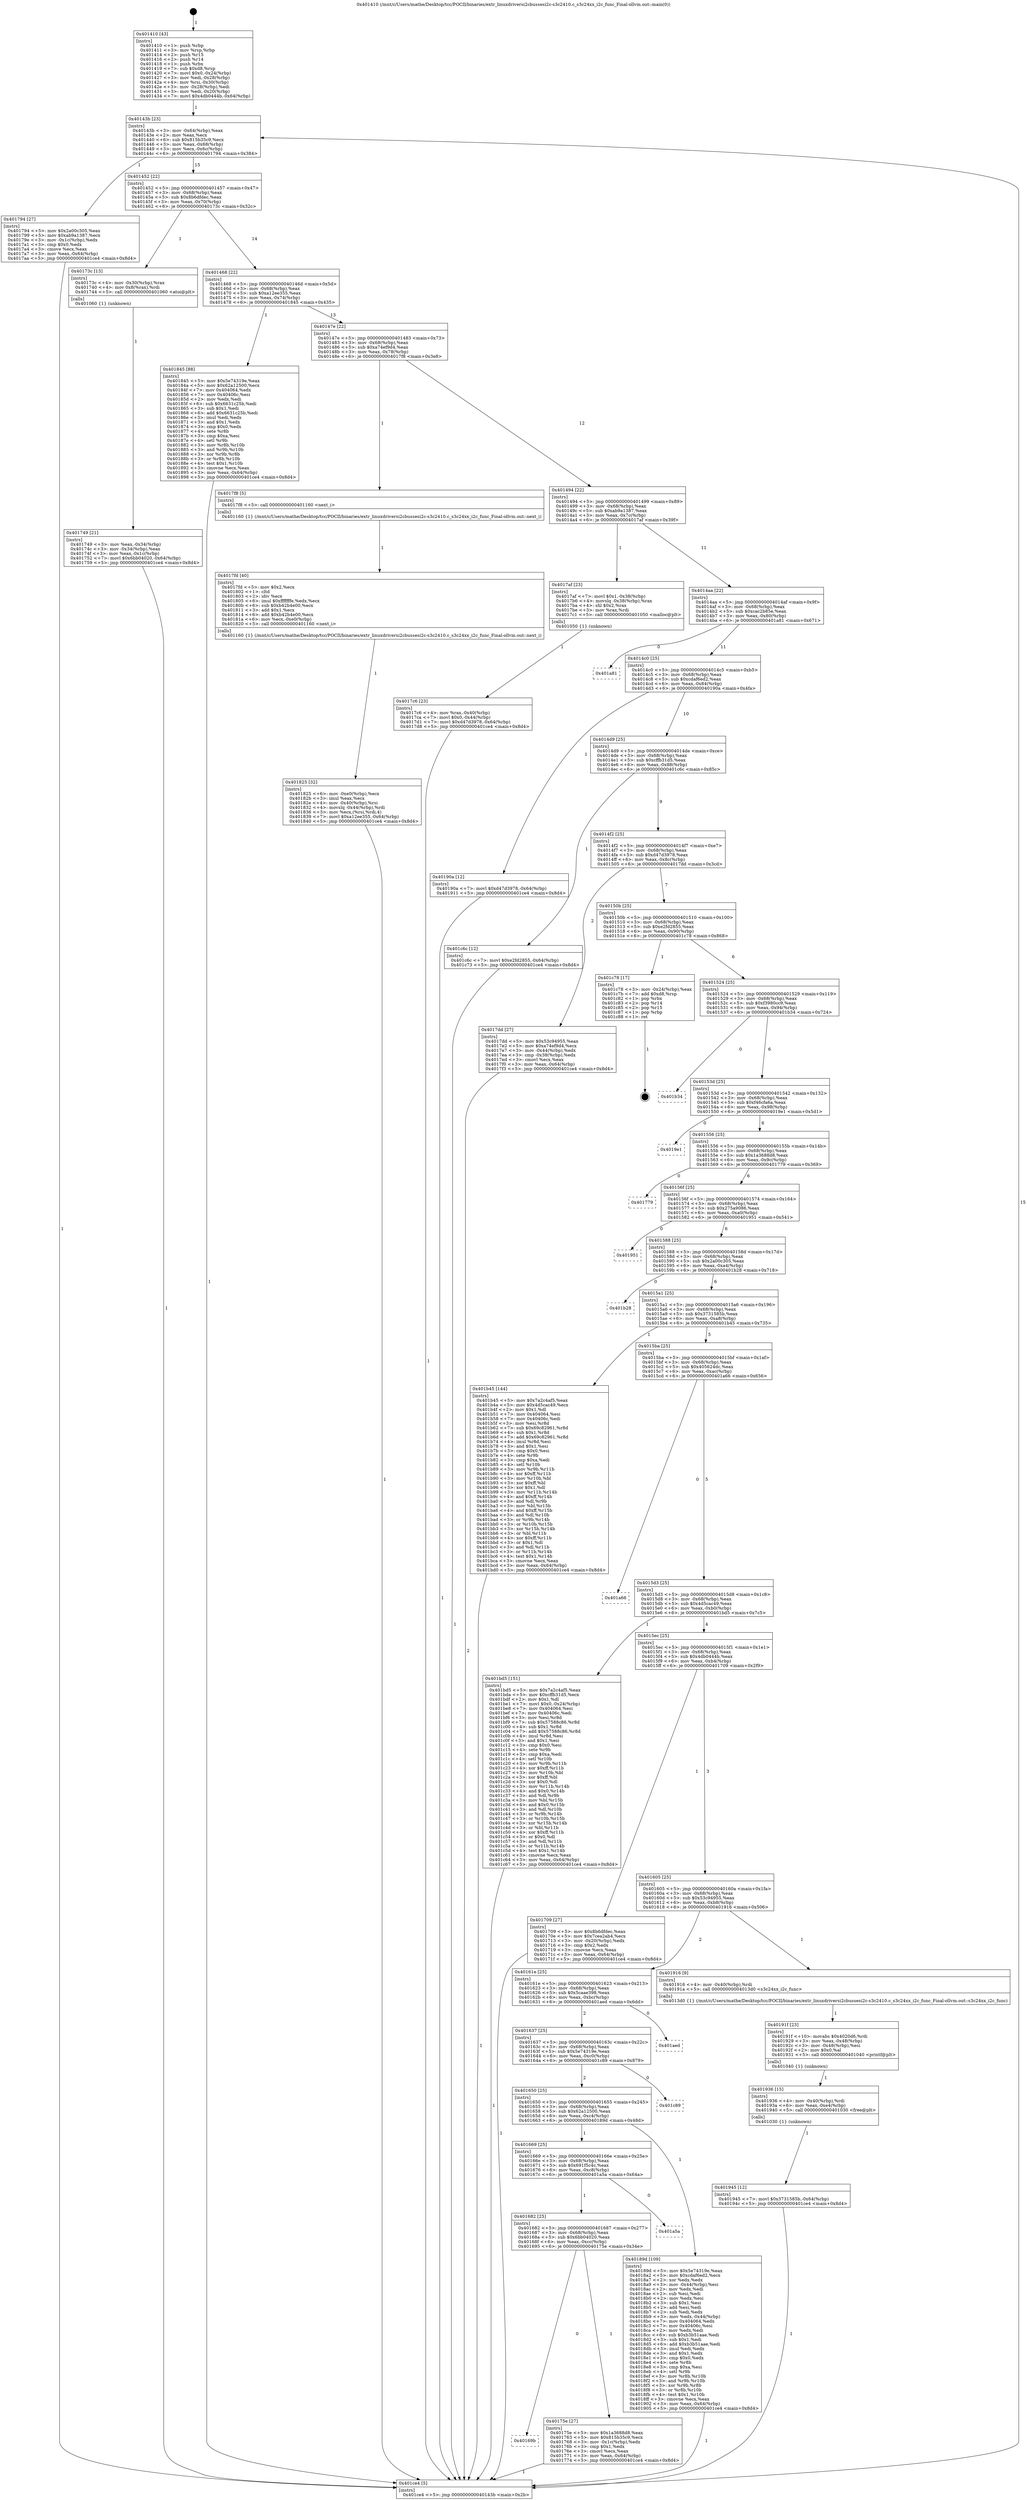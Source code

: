 digraph "0x401410" {
  label = "0x401410 (/mnt/c/Users/mathe/Desktop/tcc/POCII/binaries/extr_linuxdriversi2cbussesi2c-s3c2410.c_s3c24xx_i2c_func_Final-ollvm.out::main(0))"
  labelloc = "t"
  node[shape=record]

  Entry [label="",width=0.3,height=0.3,shape=circle,fillcolor=black,style=filled]
  "0x40143b" [label="{
     0x40143b [23]\l
     | [instrs]\l
     &nbsp;&nbsp;0x40143b \<+3\>: mov -0x64(%rbp),%eax\l
     &nbsp;&nbsp;0x40143e \<+2\>: mov %eax,%ecx\l
     &nbsp;&nbsp;0x401440 \<+6\>: sub $0x815b35c9,%ecx\l
     &nbsp;&nbsp;0x401446 \<+3\>: mov %eax,-0x68(%rbp)\l
     &nbsp;&nbsp;0x401449 \<+3\>: mov %ecx,-0x6c(%rbp)\l
     &nbsp;&nbsp;0x40144c \<+6\>: je 0000000000401794 \<main+0x384\>\l
  }"]
  "0x401794" [label="{
     0x401794 [27]\l
     | [instrs]\l
     &nbsp;&nbsp;0x401794 \<+5\>: mov $0x2a00c305,%eax\l
     &nbsp;&nbsp;0x401799 \<+5\>: mov $0xab9a1387,%ecx\l
     &nbsp;&nbsp;0x40179e \<+3\>: mov -0x1c(%rbp),%edx\l
     &nbsp;&nbsp;0x4017a1 \<+3\>: cmp $0x0,%edx\l
     &nbsp;&nbsp;0x4017a4 \<+3\>: cmove %ecx,%eax\l
     &nbsp;&nbsp;0x4017a7 \<+3\>: mov %eax,-0x64(%rbp)\l
     &nbsp;&nbsp;0x4017aa \<+5\>: jmp 0000000000401ce4 \<main+0x8d4\>\l
  }"]
  "0x401452" [label="{
     0x401452 [22]\l
     | [instrs]\l
     &nbsp;&nbsp;0x401452 \<+5\>: jmp 0000000000401457 \<main+0x47\>\l
     &nbsp;&nbsp;0x401457 \<+3\>: mov -0x68(%rbp),%eax\l
     &nbsp;&nbsp;0x40145a \<+5\>: sub $0x8b6dfdec,%eax\l
     &nbsp;&nbsp;0x40145f \<+3\>: mov %eax,-0x70(%rbp)\l
     &nbsp;&nbsp;0x401462 \<+6\>: je 000000000040173c \<main+0x32c\>\l
  }"]
  Exit [label="",width=0.3,height=0.3,shape=circle,fillcolor=black,style=filled,peripheries=2]
  "0x40173c" [label="{
     0x40173c [13]\l
     | [instrs]\l
     &nbsp;&nbsp;0x40173c \<+4\>: mov -0x30(%rbp),%rax\l
     &nbsp;&nbsp;0x401740 \<+4\>: mov 0x8(%rax),%rdi\l
     &nbsp;&nbsp;0x401744 \<+5\>: call 0000000000401060 \<atoi@plt\>\l
     | [calls]\l
     &nbsp;&nbsp;0x401060 \{1\} (unknown)\l
  }"]
  "0x401468" [label="{
     0x401468 [22]\l
     | [instrs]\l
     &nbsp;&nbsp;0x401468 \<+5\>: jmp 000000000040146d \<main+0x5d\>\l
     &nbsp;&nbsp;0x40146d \<+3\>: mov -0x68(%rbp),%eax\l
     &nbsp;&nbsp;0x401470 \<+5\>: sub $0xa12ee355,%eax\l
     &nbsp;&nbsp;0x401475 \<+3\>: mov %eax,-0x74(%rbp)\l
     &nbsp;&nbsp;0x401478 \<+6\>: je 0000000000401845 \<main+0x435\>\l
  }"]
  "0x401945" [label="{
     0x401945 [12]\l
     | [instrs]\l
     &nbsp;&nbsp;0x401945 \<+7\>: movl $0x3731585b,-0x64(%rbp)\l
     &nbsp;&nbsp;0x40194c \<+5\>: jmp 0000000000401ce4 \<main+0x8d4\>\l
  }"]
  "0x401845" [label="{
     0x401845 [88]\l
     | [instrs]\l
     &nbsp;&nbsp;0x401845 \<+5\>: mov $0x5e74319e,%eax\l
     &nbsp;&nbsp;0x40184a \<+5\>: mov $0x62a12500,%ecx\l
     &nbsp;&nbsp;0x40184f \<+7\>: mov 0x404064,%edx\l
     &nbsp;&nbsp;0x401856 \<+7\>: mov 0x40406c,%esi\l
     &nbsp;&nbsp;0x40185d \<+2\>: mov %edx,%edi\l
     &nbsp;&nbsp;0x40185f \<+6\>: sub $0x6631c25b,%edi\l
     &nbsp;&nbsp;0x401865 \<+3\>: sub $0x1,%edi\l
     &nbsp;&nbsp;0x401868 \<+6\>: add $0x6631c25b,%edi\l
     &nbsp;&nbsp;0x40186e \<+3\>: imul %edi,%edx\l
     &nbsp;&nbsp;0x401871 \<+3\>: and $0x1,%edx\l
     &nbsp;&nbsp;0x401874 \<+3\>: cmp $0x0,%edx\l
     &nbsp;&nbsp;0x401877 \<+4\>: sete %r8b\l
     &nbsp;&nbsp;0x40187b \<+3\>: cmp $0xa,%esi\l
     &nbsp;&nbsp;0x40187e \<+4\>: setl %r9b\l
     &nbsp;&nbsp;0x401882 \<+3\>: mov %r8b,%r10b\l
     &nbsp;&nbsp;0x401885 \<+3\>: and %r9b,%r10b\l
     &nbsp;&nbsp;0x401888 \<+3\>: xor %r9b,%r8b\l
     &nbsp;&nbsp;0x40188b \<+3\>: or %r8b,%r10b\l
     &nbsp;&nbsp;0x40188e \<+4\>: test $0x1,%r10b\l
     &nbsp;&nbsp;0x401892 \<+3\>: cmovne %ecx,%eax\l
     &nbsp;&nbsp;0x401895 \<+3\>: mov %eax,-0x64(%rbp)\l
     &nbsp;&nbsp;0x401898 \<+5\>: jmp 0000000000401ce4 \<main+0x8d4\>\l
  }"]
  "0x40147e" [label="{
     0x40147e [22]\l
     | [instrs]\l
     &nbsp;&nbsp;0x40147e \<+5\>: jmp 0000000000401483 \<main+0x73\>\l
     &nbsp;&nbsp;0x401483 \<+3\>: mov -0x68(%rbp),%eax\l
     &nbsp;&nbsp;0x401486 \<+5\>: sub $0xa74ef9d4,%eax\l
     &nbsp;&nbsp;0x40148b \<+3\>: mov %eax,-0x78(%rbp)\l
     &nbsp;&nbsp;0x40148e \<+6\>: je 00000000004017f8 \<main+0x3e8\>\l
  }"]
  "0x401936" [label="{
     0x401936 [15]\l
     | [instrs]\l
     &nbsp;&nbsp;0x401936 \<+4\>: mov -0x40(%rbp),%rdi\l
     &nbsp;&nbsp;0x40193a \<+6\>: mov %eax,-0xe4(%rbp)\l
     &nbsp;&nbsp;0x401940 \<+5\>: call 0000000000401030 \<free@plt\>\l
     | [calls]\l
     &nbsp;&nbsp;0x401030 \{1\} (unknown)\l
  }"]
  "0x4017f8" [label="{
     0x4017f8 [5]\l
     | [instrs]\l
     &nbsp;&nbsp;0x4017f8 \<+5\>: call 0000000000401160 \<next_i\>\l
     | [calls]\l
     &nbsp;&nbsp;0x401160 \{1\} (/mnt/c/Users/mathe/Desktop/tcc/POCII/binaries/extr_linuxdriversi2cbussesi2c-s3c2410.c_s3c24xx_i2c_func_Final-ollvm.out::next_i)\l
  }"]
  "0x401494" [label="{
     0x401494 [22]\l
     | [instrs]\l
     &nbsp;&nbsp;0x401494 \<+5\>: jmp 0000000000401499 \<main+0x89\>\l
     &nbsp;&nbsp;0x401499 \<+3\>: mov -0x68(%rbp),%eax\l
     &nbsp;&nbsp;0x40149c \<+5\>: sub $0xab9a1387,%eax\l
     &nbsp;&nbsp;0x4014a1 \<+3\>: mov %eax,-0x7c(%rbp)\l
     &nbsp;&nbsp;0x4014a4 \<+6\>: je 00000000004017af \<main+0x39f\>\l
  }"]
  "0x40191f" [label="{
     0x40191f [23]\l
     | [instrs]\l
     &nbsp;&nbsp;0x40191f \<+10\>: movabs $0x4020d6,%rdi\l
     &nbsp;&nbsp;0x401929 \<+3\>: mov %eax,-0x48(%rbp)\l
     &nbsp;&nbsp;0x40192c \<+3\>: mov -0x48(%rbp),%esi\l
     &nbsp;&nbsp;0x40192f \<+2\>: mov $0x0,%al\l
     &nbsp;&nbsp;0x401931 \<+5\>: call 0000000000401040 \<printf@plt\>\l
     | [calls]\l
     &nbsp;&nbsp;0x401040 \{1\} (unknown)\l
  }"]
  "0x4017af" [label="{
     0x4017af [23]\l
     | [instrs]\l
     &nbsp;&nbsp;0x4017af \<+7\>: movl $0x1,-0x38(%rbp)\l
     &nbsp;&nbsp;0x4017b6 \<+4\>: movslq -0x38(%rbp),%rax\l
     &nbsp;&nbsp;0x4017ba \<+4\>: shl $0x2,%rax\l
     &nbsp;&nbsp;0x4017be \<+3\>: mov %rax,%rdi\l
     &nbsp;&nbsp;0x4017c1 \<+5\>: call 0000000000401050 \<malloc@plt\>\l
     | [calls]\l
     &nbsp;&nbsp;0x401050 \{1\} (unknown)\l
  }"]
  "0x4014aa" [label="{
     0x4014aa [22]\l
     | [instrs]\l
     &nbsp;&nbsp;0x4014aa \<+5\>: jmp 00000000004014af \<main+0x9f\>\l
     &nbsp;&nbsp;0x4014af \<+3\>: mov -0x68(%rbp),%eax\l
     &nbsp;&nbsp;0x4014b2 \<+5\>: sub $0xcac2b85e,%eax\l
     &nbsp;&nbsp;0x4014b7 \<+3\>: mov %eax,-0x80(%rbp)\l
     &nbsp;&nbsp;0x4014ba \<+6\>: je 0000000000401a81 \<main+0x671\>\l
  }"]
  "0x401825" [label="{
     0x401825 [32]\l
     | [instrs]\l
     &nbsp;&nbsp;0x401825 \<+6\>: mov -0xe0(%rbp),%ecx\l
     &nbsp;&nbsp;0x40182b \<+3\>: imul %eax,%ecx\l
     &nbsp;&nbsp;0x40182e \<+4\>: mov -0x40(%rbp),%rsi\l
     &nbsp;&nbsp;0x401832 \<+4\>: movslq -0x44(%rbp),%rdi\l
     &nbsp;&nbsp;0x401836 \<+3\>: mov %ecx,(%rsi,%rdi,4)\l
     &nbsp;&nbsp;0x401839 \<+7\>: movl $0xa12ee355,-0x64(%rbp)\l
     &nbsp;&nbsp;0x401840 \<+5\>: jmp 0000000000401ce4 \<main+0x8d4\>\l
  }"]
  "0x401a81" [label="{
     0x401a81\l
  }", style=dashed]
  "0x4014c0" [label="{
     0x4014c0 [25]\l
     | [instrs]\l
     &nbsp;&nbsp;0x4014c0 \<+5\>: jmp 00000000004014c5 \<main+0xb5\>\l
     &nbsp;&nbsp;0x4014c5 \<+3\>: mov -0x68(%rbp),%eax\l
     &nbsp;&nbsp;0x4014c8 \<+5\>: sub $0xcdaf6ed2,%eax\l
     &nbsp;&nbsp;0x4014cd \<+6\>: mov %eax,-0x84(%rbp)\l
     &nbsp;&nbsp;0x4014d3 \<+6\>: je 000000000040190a \<main+0x4fa\>\l
  }"]
  "0x4017fd" [label="{
     0x4017fd [40]\l
     | [instrs]\l
     &nbsp;&nbsp;0x4017fd \<+5\>: mov $0x2,%ecx\l
     &nbsp;&nbsp;0x401802 \<+1\>: cltd\l
     &nbsp;&nbsp;0x401803 \<+2\>: idiv %ecx\l
     &nbsp;&nbsp;0x401805 \<+6\>: imul $0xfffffffe,%edx,%ecx\l
     &nbsp;&nbsp;0x40180b \<+6\>: sub $0xb42b4e00,%ecx\l
     &nbsp;&nbsp;0x401811 \<+3\>: add $0x1,%ecx\l
     &nbsp;&nbsp;0x401814 \<+6\>: add $0xb42b4e00,%ecx\l
     &nbsp;&nbsp;0x40181a \<+6\>: mov %ecx,-0xe0(%rbp)\l
     &nbsp;&nbsp;0x401820 \<+5\>: call 0000000000401160 \<next_i\>\l
     | [calls]\l
     &nbsp;&nbsp;0x401160 \{1\} (/mnt/c/Users/mathe/Desktop/tcc/POCII/binaries/extr_linuxdriversi2cbussesi2c-s3c2410.c_s3c24xx_i2c_func_Final-ollvm.out::next_i)\l
  }"]
  "0x40190a" [label="{
     0x40190a [12]\l
     | [instrs]\l
     &nbsp;&nbsp;0x40190a \<+7\>: movl $0xd47d3978,-0x64(%rbp)\l
     &nbsp;&nbsp;0x401911 \<+5\>: jmp 0000000000401ce4 \<main+0x8d4\>\l
  }"]
  "0x4014d9" [label="{
     0x4014d9 [25]\l
     | [instrs]\l
     &nbsp;&nbsp;0x4014d9 \<+5\>: jmp 00000000004014de \<main+0xce\>\l
     &nbsp;&nbsp;0x4014de \<+3\>: mov -0x68(%rbp),%eax\l
     &nbsp;&nbsp;0x4014e1 \<+5\>: sub $0xcffb31d5,%eax\l
     &nbsp;&nbsp;0x4014e6 \<+6\>: mov %eax,-0x88(%rbp)\l
     &nbsp;&nbsp;0x4014ec \<+6\>: je 0000000000401c6c \<main+0x85c\>\l
  }"]
  "0x4017c6" [label="{
     0x4017c6 [23]\l
     | [instrs]\l
     &nbsp;&nbsp;0x4017c6 \<+4\>: mov %rax,-0x40(%rbp)\l
     &nbsp;&nbsp;0x4017ca \<+7\>: movl $0x0,-0x44(%rbp)\l
     &nbsp;&nbsp;0x4017d1 \<+7\>: movl $0xd47d3978,-0x64(%rbp)\l
     &nbsp;&nbsp;0x4017d8 \<+5\>: jmp 0000000000401ce4 \<main+0x8d4\>\l
  }"]
  "0x401c6c" [label="{
     0x401c6c [12]\l
     | [instrs]\l
     &nbsp;&nbsp;0x401c6c \<+7\>: movl $0xe2fd2855,-0x64(%rbp)\l
     &nbsp;&nbsp;0x401c73 \<+5\>: jmp 0000000000401ce4 \<main+0x8d4\>\l
  }"]
  "0x4014f2" [label="{
     0x4014f2 [25]\l
     | [instrs]\l
     &nbsp;&nbsp;0x4014f2 \<+5\>: jmp 00000000004014f7 \<main+0xe7\>\l
     &nbsp;&nbsp;0x4014f7 \<+3\>: mov -0x68(%rbp),%eax\l
     &nbsp;&nbsp;0x4014fa \<+5\>: sub $0xd47d3978,%eax\l
     &nbsp;&nbsp;0x4014ff \<+6\>: mov %eax,-0x8c(%rbp)\l
     &nbsp;&nbsp;0x401505 \<+6\>: je 00000000004017dd \<main+0x3cd\>\l
  }"]
  "0x40169b" [label="{
     0x40169b\l
  }", style=dashed]
  "0x4017dd" [label="{
     0x4017dd [27]\l
     | [instrs]\l
     &nbsp;&nbsp;0x4017dd \<+5\>: mov $0x53c94955,%eax\l
     &nbsp;&nbsp;0x4017e2 \<+5\>: mov $0xa74ef9d4,%ecx\l
     &nbsp;&nbsp;0x4017e7 \<+3\>: mov -0x44(%rbp),%edx\l
     &nbsp;&nbsp;0x4017ea \<+3\>: cmp -0x38(%rbp),%edx\l
     &nbsp;&nbsp;0x4017ed \<+3\>: cmovl %ecx,%eax\l
     &nbsp;&nbsp;0x4017f0 \<+3\>: mov %eax,-0x64(%rbp)\l
     &nbsp;&nbsp;0x4017f3 \<+5\>: jmp 0000000000401ce4 \<main+0x8d4\>\l
  }"]
  "0x40150b" [label="{
     0x40150b [25]\l
     | [instrs]\l
     &nbsp;&nbsp;0x40150b \<+5\>: jmp 0000000000401510 \<main+0x100\>\l
     &nbsp;&nbsp;0x401510 \<+3\>: mov -0x68(%rbp),%eax\l
     &nbsp;&nbsp;0x401513 \<+5\>: sub $0xe2fd2855,%eax\l
     &nbsp;&nbsp;0x401518 \<+6\>: mov %eax,-0x90(%rbp)\l
     &nbsp;&nbsp;0x40151e \<+6\>: je 0000000000401c78 \<main+0x868\>\l
  }"]
  "0x40175e" [label="{
     0x40175e [27]\l
     | [instrs]\l
     &nbsp;&nbsp;0x40175e \<+5\>: mov $0x1a3688d8,%eax\l
     &nbsp;&nbsp;0x401763 \<+5\>: mov $0x815b35c9,%ecx\l
     &nbsp;&nbsp;0x401768 \<+3\>: mov -0x1c(%rbp),%edx\l
     &nbsp;&nbsp;0x40176b \<+3\>: cmp $0x1,%edx\l
     &nbsp;&nbsp;0x40176e \<+3\>: cmovl %ecx,%eax\l
     &nbsp;&nbsp;0x401771 \<+3\>: mov %eax,-0x64(%rbp)\l
     &nbsp;&nbsp;0x401774 \<+5\>: jmp 0000000000401ce4 \<main+0x8d4\>\l
  }"]
  "0x401c78" [label="{
     0x401c78 [17]\l
     | [instrs]\l
     &nbsp;&nbsp;0x401c78 \<+3\>: mov -0x24(%rbp),%eax\l
     &nbsp;&nbsp;0x401c7b \<+7\>: add $0xd8,%rsp\l
     &nbsp;&nbsp;0x401c82 \<+1\>: pop %rbx\l
     &nbsp;&nbsp;0x401c83 \<+2\>: pop %r14\l
     &nbsp;&nbsp;0x401c85 \<+2\>: pop %r15\l
     &nbsp;&nbsp;0x401c87 \<+1\>: pop %rbp\l
     &nbsp;&nbsp;0x401c88 \<+1\>: ret\l
  }"]
  "0x401524" [label="{
     0x401524 [25]\l
     | [instrs]\l
     &nbsp;&nbsp;0x401524 \<+5\>: jmp 0000000000401529 \<main+0x119\>\l
     &nbsp;&nbsp;0x401529 \<+3\>: mov -0x68(%rbp),%eax\l
     &nbsp;&nbsp;0x40152c \<+5\>: sub $0xf3980cc9,%eax\l
     &nbsp;&nbsp;0x401531 \<+6\>: mov %eax,-0x94(%rbp)\l
     &nbsp;&nbsp;0x401537 \<+6\>: je 0000000000401b34 \<main+0x724\>\l
  }"]
  "0x401682" [label="{
     0x401682 [25]\l
     | [instrs]\l
     &nbsp;&nbsp;0x401682 \<+5\>: jmp 0000000000401687 \<main+0x277\>\l
     &nbsp;&nbsp;0x401687 \<+3\>: mov -0x68(%rbp),%eax\l
     &nbsp;&nbsp;0x40168a \<+5\>: sub $0x6bb04020,%eax\l
     &nbsp;&nbsp;0x40168f \<+6\>: mov %eax,-0xcc(%rbp)\l
     &nbsp;&nbsp;0x401695 \<+6\>: je 000000000040175e \<main+0x34e\>\l
  }"]
  "0x401b34" [label="{
     0x401b34\l
  }", style=dashed]
  "0x40153d" [label="{
     0x40153d [25]\l
     | [instrs]\l
     &nbsp;&nbsp;0x40153d \<+5\>: jmp 0000000000401542 \<main+0x132\>\l
     &nbsp;&nbsp;0x401542 \<+3\>: mov -0x68(%rbp),%eax\l
     &nbsp;&nbsp;0x401545 \<+5\>: sub $0xf46cfa6a,%eax\l
     &nbsp;&nbsp;0x40154a \<+6\>: mov %eax,-0x98(%rbp)\l
     &nbsp;&nbsp;0x401550 \<+6\>: je 00000000004019e1 \<main+0x5d1\>\l
  }"]
  "0x401a5a" [label="{
     0x401a5a\l
  }", style=dashed]
  "0x4019e1" [label="{
     0x4019e1\l
  }", style=dashed]
  "0x401556" [label="{
     0x401556 [25]\l
     | [instrs]\l
     &nbsp;&nbsp;0x401556 \<+5\>: jmp 000000000040155b \<main+0x14b\>\l
     &nbsp;&nbsp;0x40155b \<+3\>: mov -0x68(%rbp),%eax\l
     &nbsp;&nbsp;0x40155e \<+5\>: sub $0x1a3688d8,%eax\l
     &nbsp;&nbsp;0x401563 \<+6\>: mov %eax,-0x9c(%rbp)\l
     &nbsp;&nbsp;0x401569 \<+6\>: je 0000000000401779 \<main+0x369\>\l
  }"]
  "0x401669" [label="{
     0x401669 [25]\l
     | [instrs]\l
     &nbsp;&nbsp;0x401669 \<+5\>: jmp 000000000040166e \<main+0x25e\>\l
     &nbsp;&nbsp;0x40166e \<+3\>: mov -0x68(%rbp),%eax\l
     &nbsp;&nbsp;0x401671 \<+5\>: sub $0x691f5c4c,%eax\l
     &nbsp;&nbsp;0x401676 \<+6\>: mov %eax,-0xc8(%rbp)\l
     &nbsp;&nbsp;0x40167c \<+6\>: je 0000000000401a5a \<main+0x64a\>\l
  }"]
  "0x401779" [label="{
     0x401779\l
  }", style=dashed]
  "0x40156f" [label="{
     0x40156f [25]\l
     | [instrs]\l
     &nbsp;&nbsp;0x40156f \<+5\>: jmp 0000000000401574 \<main+0x164\>\l
     &nbsp;&nbsp;0x401574 \<+3\>: mov -0x68(%rbp),%eax\l
     &nbsp;&nbsp;0x401577 \<+5\>: sub $0x275a9086,%eax\l
     &nbsp;&nbsp;0x40157c \<+6\>: mov %eax,-0xa0(%rbp)\l
     &nbsp;&nbsp;0x401582 \<+6\>: je 0000000000401951 \<main+0x541\>\l
  }"]
  "0x40189d" [label="{
     0x40189d [109]\l
     | [instrs]\l
     &nbsp;&nbsp;0x40189d \<+5\>: mov $0x5e74319e,%eax\l
     &nbsp;&nbsp;0x4018a2 \<+5\>: mov $0xcdaf6ed2,%ecx\l
     &nbsp;&nbsp;0x4018a7 \<+2\>: xor %edx,%edx\l
     &nbsp;&nbsp;0x4018a9 \<+3\>: mov -0x44(%rbp),%esi\l
     &nbsp;&nbsp;0x4018ac \<+2\>: mov %edx,%edi\l
     &nbsp;&nbsp;0x4018ae \<+2\>: sub %esi,%edi\l
     &nbsp;&nbsp;0x4018b0 \<+2\>: mov %edx,%esi\l
     &nbsp;&nbsp;0x4018b2 \<+3\>: sub $0x1,%esi\l
     &nbsp;&nbsp;0x4018b5 \<+2\>: add %esi,%edi\l
     &nbsp;&nbsp;0x4018b7 \<+2\>: sub %edi,%edx\l
     &nbsp;&nbsp;0x4018b9 \<+3\>: mov %edx,-0x44(%rbp)\l
     &nbsp;&nbsp;0x4018bc \<+7\>: mov 0x404064,%edx\l
     &nbsp;&nbsp;0x4018c3 \<+7\>: mov 0x40406c,%esi\l
     &nbsp;&nbsp;0x4018ca \<+2\>: mov %edx,%edi\l
     &nbsp;&nbsp;0x4018cc \<+6\>: sub $0xb3b51aae,%edi\l
     &nbsp;&nbsp;0x4018d2 \<+3\>: sub $0x1,%edi\l
     &nbsp;&nbsp;0x4018d5 \<+6\>: add $0xb3b51aae,%edi\l
     &nbsp;&nbsp;0x4018db \<+3\>: imul %edi,%edx\l
     &nbsp;&nbsp;0x4018de \<+3\>: and $0x1,%edx\l
     &nbsp;&nbsp;0x4018e1 \<+3\>: cmp $0x0,%edx\l
     &nbsp;&nbsp;0x4018e4 \<+4\>: sete %r8b\l
     &nbsp;&nbsp;0x4018e8 \<+3\>: cmp $0xa,%esi\l
     &nbsp;&nbsp;0x4018eb \<+4\>: setl %r9b\l
     &nbsp;&nbsp;0x4018ef \<+3\>: mov %r8b,%r10b\l
     &nbsp;&nbsp;0x4018f2 \<+3\>: and %r9b,%r10b\l
     &nbsp;&nbsp;0x4018f5 \<+3\>: xor %r9b,%r8b\l
     &nbsp;&nbsp;0x4018f8 \<+3\>: or %r8b,%r10b\l
     &nbsp;&nbsp;0x4018fb \<+4\>: test $0x1,%r10b\l
     &nbsp;&nbsp;0x4018ff \<+3\>: cmovne %ecx,%eax\l
     &nbsp;&nbsp;0x401902 \<+3\>: mov %eax,-0x64(%rbp)\l
     &nbsp;&nbsp;0x401905 \<+5\>: jmp 0000000000401ce4 \<main+0x8d4\>\l
  }"]
  "0x401951" [label="{
     0x401951\l
  }", style=dashed]
  "0x401588" [label="{
     0x401588 [25]\l
     | [instrs]\l
     &nbsp;&nbsp;0x401588 \<+5\>: jmp 000000000040158d \<main+0x17d\>\l
     &nbsp;&nbsp;0x40158d \<+3\>: mov -0x68(%rbp),%eax\l
     &nbsp;&nbsp;0x401590 \<+5\>: sub $0x2a00c305,%eax\l
     &nbsp;&nbsp;0x401595 \<+6\>: mov %eax,-0xa4(%rbp)\l
     &nbsp;&nbsp;0x40159b \<+6\>: je 0000000000401b28 \<main+0x718\>\l
  }"]
  "0x401650" [label="{
     0x401650 [25]\l
     | [instrs]\l
     &nbsp;&nbsp;0x401650 \<+5\>: jmp 0000000000401655 \<main+0x245\>\l
     &nbsp;&nbsp;0x401655 \<+3\>: mov -0x68(%rbp),%eax\l
     &nbsp;&nbsp;0x401658 \<+5\>: sub $0x62a12500,%eax\l
     &nbsp;&nbsp;0x40165d \<+6\>: mov %eax,-0xc4(%rbp)\l
     &nbsp;&nbsp;0x401663 \<+6\>: je 000000000040189d \<main+0x48d\>\l
  }"]
  "0x401b28" [label="{
     0x401b28\l
  }", style=dashed]
  "0x4015a1" [label="{
     0x4015a1 [25]\l
     | [instrs]\l
     &nbsp;&nbsp;0x4015a1 \<+5\>: jmp 00000000004015a6 \<main+0x196\>\l
     &nbsp;&nbsp;0x4015a6 \<+3\>: mov -0x68(%rbp),%eax\l
     &nbsp;&nbsp;0x4015a9 \<+5\>: sub $0x3731585b,%eax\l
     &nbsp;&nbsp;0x4015ae \<+6\>: mov %eax,-0xa8(%rbp)\l
     &nbsp;&nbsp;0x4015b4 \<+6\>: je 0000000000401b45 \<main+0x735\>\l
  }"]
  "0x401c89" [label="{
     0x401c89\l
  }", style=dashed]
  "0x401b45" [label="{
     0x401b45 [144]\l
     | [instrs]\l
     &nbsp;&nbsp;0x401b45 \<+5\>: mov $0x7a2c4af5,%eax\l
     &nbsp;&nbsp;0x401b4a \<+5\>: mov $0x4d5cac49,%ecx\l
     &nbsp;&nbsp;0x401b4f \<+2\>: mov $0x1,%dl\l
     &nbsp;&nbsp;0x401b51 \<+7\>: mov 0x404064,%esi\l
     &nbsp;&nbsp;0x401b58 \<+7\>: mov 0x40406c,%edi\l
     &nbsp;&nbsp;0x401b5f \<+3\>: mov %esi,%r8d\l
     &nbsp;&nbsp;0x401b62 \<+7\>: sub $0x69c82961,%r8d\l
     &nbsp;&nbsp;0x401b69 \<+4\>: sub $0x1,%r8d\l
     &nbsp;&nbsp;0x401b6d \<+7\>: add $0x69c82961,%r8d\l
     &nbsp;&nbsp;0x401b74 \<+4\>: imul %r8d,%esi\l
     &nbsp;&nbsp;0x401b78 \<+3\>: and $0x1,%esi\l
     &nbsp;&nbsp;0x401b7b \<+3\>: cmp $0x0,%esi\l
     &nbsp;&nbsp;0x401b7e \<+4\>: sete %r9b\l
     &nbsp;&nbsp;0x401b82 \<+3\>: cmp $0xa,%edi\l
     &nbsp;&nbsp;0x401b85 \<+4\>: setl %r10b\l
     &nbsp;&nbsp;0x401b89 \<+3\>: mov %r9b,%r11b\l
     &nbsp;&nbsp;0x401b8c \<+4\>: xor $0xff,%r11b\l
     &nbsp;&nbsp;0x401b90 \<+3\>: mov %r10b,%bl\l
     &nbsp;&nbsp;0x401b93 \<+3\>: xor $0xff,%bl\l
     &nbsp;&nbsp;0x401b96 \<+3\>: xor $0x1,%dl\l
     &nbsp;&nbsp;0x401b99 \<+3\>: mov %r11b,%r14b\l
     &nbsp;&nbsp;0x401b9c \<+4\>: and $0xff,%r14b\l
     &nbsp;&nbsp;0x401ba0 \<+3\>: and %dl,%r9b\l
     &nbsp;&nbsp;0x401ba3 \<+3\>: mov %bl,%r15b\l
     &nbsp;&nbsp;0x401ba6 \<+4\>: and $0xff,%r15b\l
     &nbsp;&nbsp;0x401baa \<+3\>: and %dl,%r10b\l
     &nbsp;&nbsp;0x401bad \<+3\>: or %r9b,%r14b\l
     &nbsp;&nbsp;0x401bb0 \<+3\>: or %r10b,%r15b\l
     &nbsp;&nbsp;0x401bb3 \<+3\>: xor %r15b,%r14b\l
     &nbsp;&nbsp;0x401bb6 \<+3\>: or %bl,%r11b\l
     &nbsp;&nbsp;0x401bb9 \<+4\>: xor $0xff,%r11b\l
     &nbsp;&nbsp;0x401bbd \<+3\>: or $0x1,%dl\l
     &nbsp;&nbsp;0x401bc0 \<+3\>: and %dl,%r11b\l
     &nbsp;&nbsp;0x401bc3 \<+3\>: or %r11b,%r14b\l
     &nbsp;&nbsp;0x401bc6 \<+4\>: test $0x1,%r14b\l
     &nbsp;&nbsp;0x401bca \<+3\>: cmovne %ecx,%eax\l
     &nbsp;&nbsp;0x401bcd \<+3\>: mov %eax,-0x64(%rbp)\l
     &nbsp;&nbsp;0x401bd0 \<+5\>: jmp 0000000000401ce4 \<main+0x8d4\>\l
  }"]
  "0x4015ba" [label="{
     0x4015ba [25]\l
     | [instrs]\l
     &nbsp;&nbsp;0x4015ba \<+5\>: jmp 00000000004015bf \<main+0x1af\>\l
     &nbsp;&nbsp;0x4015bf \<+3\>: mov -0x68(%rbp),%eax\l
     &nbsp;&nbsp;0x4015c2 \<+5\>: sub $0x405624dc,%eax\l
     &nbsp;&nbsp;0x4015c7 \<+6\>: mov %eax,-0xac(%rbp)\l
     &nbsp;&nbsp;0x4015cd \<+6\>: je 0000000000401a66 \<main+0x656\>\l
  }"]
  "0x401637" [label="{
     0x401637 [25]\l
     | [instrs]\l
     &nbsp;&nbsp;0x401637 \<+5\>: jmp 000000000040163c \<main+0x22c\>\l
     &nbsp;&nbsp;0x40163c \<+3\>: mov -0x68(%rbp),%eax\l
     &nbsp;&nbsp;0x40163f \<+5\>: sub $0x5e74319e,%eax\l
     &nbsp;&nbsp;0x401644 \<+6\>: mov %eax,-0xc0(%rbp)\l
     &nbsp;&nbsp;0x40164a \<+6\>: je 0000000000401c89 \<main+0x879\>\l
  }"]
  "0x401a66" [label="{
     0x401a66\l
  }", style=dashed]
  "0x4015d3" [label="{
     0x4015d3 [25]\l
     | [instrs]\l
     &nbsp;&nbsp;0x4015d3 \<+5\>: jmp 00000000004015d8 \<main+0x1c8\>\l
     &nbsp;&nbsp;0x4015d8 \<+3\>: mov -0x68(%rbp),%eax\l
     &nbsp;&nbsp;0x4015db \<+5\>: sub $0x4d5cac49,%eax\l
     &nbsp;&nbsp;0x4015e0 \<+6\>: mov %eax,-0xb0(%rbp)\l
     &nbsp;&nbsp;0x4015e6 \<+6\>: je 0000000000401bd5 \<main+0x7c5\>\l
  }"]
  "0x401aed" [label="{
     0x401aed\l
  }", style=dashed]
  "0x401bd5" [label="{
     0x401bd5 [151]\l
     | [instrs]\l
     &nbsp;&nbsp;0x401bd5 \<+5\>: mov $0x7a2c4af5,%eax\l
     &nbsp;&nbsp;0x401bda \<+5\>: mov $0xcffb31d5,%ecx\l
     &nbsp;&nbsp;0x401bdf \<+2\>: mov $0x1,%dl\l
     &nbsp;&nbsp;0x401be1 \<+7\>: movl $0x0,-0x24(%rbp)\l
     &nbsp;&nbsp;0x401be8 \<+7\>: mov 0x404064,%esi\l
     &nbsp;&nbsp;0x401bef \<+7\>: mov 0x40406c,%edi\l
     &nbsp;&nbsp;0x401bf6 \<+3\>: mov %esi,%r8d\l
     &nbsp;&nbsp;0x401bf9 \<+7\>: sub $0x57588c86,%r8d\l
     &nbsp;&nbsp;0x401c00 \<+4\>: sub $0x1,%r8d\l
     &nbsp;&nbsp;0x401c04 \<+7\>: add $0x57588c86,%r8d\l
     &nbsp;&nbsp;0x401c0b \<+4\>: imul %r8d,%esi\l
     &nbsp;&nbsp;0x401c0f \<+3\>: and $0x1,%esi\l
     &nbsp;&nbsp;0x401c12 \<+3\>: cmp $0x0,%esi\l
     &nbsp;&nbsp;0x401c15 \<+4\>: sete %r9b\l
     &nbsp;&nbsp;0x401c19 \<+3\>: cmp $0xa,%edi\l
     &nbsp;&nbsp;0x401c1c \<+4\>: setl %r10b\l
     &nbsp;&nbsp;0x401c20 \<+3\>: mov %r9b,%r11b\l
     &nbsp;&nbsp;0x401c23 \<+4\>: xor $0xff,%r11b\l
     &nbsp;&nbsp;0x401c27 \<+3\>: mov %r10b,%bl\l
     &nbsp;&nbsp;0x401c2a \<+3\>: xor $0xff,%bl\l
     &nbsp;&nbsp;0x401c2d \<+3\>: xor $0x0,%dl\l
     &nbsp;&nbsp;0x401c30 \<+3\>: mov %r11b,%r14b\l
     &nbsp;&nbsp;0x401c33 \<+4\>: and $0x0,%r14b\l
     &nbsp;&nbsp;0x401c37 \<+3\>: and %dl,%r9b\l
     &nbsp;&nbsp;0x401c3a \<+3\>: mov %bl,%r15b\l
     &nbsp;&nbsp;0x401c3d \<+4\>: and $0x0,%r15b\l
     &nbsp;&nbsp;0x401c41 \<+3\>: and %dl,%r10b\l
     &nbsp;&nbsp;0x401c44 \<+3\>: or %r9b,%r14b\l
     &nbsp;&nbsp;0x401c47 \<+3\>: or %r10b,%r15b\l
     &nbsp;&nbsp;0x401c4a \<+3\>: xor %r15b,%r14b\l
     &nbsp;&nbsp;0x401c4d \<+3\>: or %bl,%r11b\l
     &nbsp;&nbsp;0x401c50 \<+4\>: xor $0xff,%r11b\l
     &nbsp;&nbsp;0x401c54 \<+3\>: or $0x0,%dl\l
     &nbsp;&nbsp;0x401c57 \<+3\>: and %dl,%r11b\l
     &nbsp;&nbsp;0x401c5a \<+3\>: or %r11b,%r14b\l
     &nbsp;&nbsp;0x401c5d \<+4\>: test $0x1,%r14b\l
     &nbsp;&nbsp;0x401c61 \<+3\>: cmovne %ecx,%eax\l
     &nbsp;&nbsp;0x401c64 \<+3\>: mov %eax,-0x64(%rbp)\l
     &nbsp;&nbsp;0x401c67 \<+5\>: jmp 0000000000401ce4 \<main+0x8d4\>\l
  }"]
  "0x4015ec" [label="{
     0x4015ec [25]\l
     | [instrs]\l
     &nbsp;&nbsp;0x4015ec \<+5\>: jmp 00000000004015f1 \<main+0x1e1\>\l
     &nbsp;&nbsp;0x4015f1 \<+3\>: mov -0x68(%rbp),%eax\l
     &nbsp;&nbsp;0x4015f4 \<+5\>: sub $0x4db0444b,%eax\l
     &nbsp;&nbsp;0x4015f9 \<+6\>: mov %eax,-0xb4(%rbp)\l
     &nbsp;&nbsp;0x4015ff \<+6\>: je 0000000000401709 \<main+0x2f9\>\l
  }"]
  "0x40161e" [label="{
     0x40161e [25]\l
     | [instrs]\l
     &nbsp;&nbsp;0x40161e \<+5\>: jmp 0000000000401623 \<main+0x213\>\l
     &nbsp;&nbsp;0x401623 \<+3\>: mov -0x68(%rbp),%eax\l
     &nbsp;&nbsp;0x401626 \<+5\>: sub $0x5caae398,%eax\l
     &nbsp;&nbsp;0x40162b \<+6\>: mov %eax,-0xbc(%rbp)\l
     &nbsp;&nbsp;0x401631 \<+6\>: je 0000000000401aed \<main+0x6dd\>\l
  }"]
  "0x401709" [label="{
     0x401709 [27]\l
     | [instrs]\l
     &nbsp;&nbsp;0x401709 \<+5\>: mov $0x8b6dfdec,%eax\l
     &nbsp;&nbsp;0x40170e \<+5\>: mov $0x7cea2ab4,%ecx\l
     &nbsp;&nbsp;0x401713 \<+3\>: mov -0x20(%rbp),%edx\l
     &nbsp;&nbsp;0x401716 \<+3\>: cmp $0x2,%edx\l
     &nbsp;&nbsp;0x401719 \<+3\>: cmovne %ecx,%eax\l
     &nbsp;&nbsp;0x40171c \<+3\>: mov %eax,-0x64(%rbp)\l
     &nbsp;&nbsp;0x40171f \<+5\>: jmp 0000000000401ce4 \<main+0x8d4\>\l
  }"]
  "0x401605" [label="{
     0x401605 [25]\l
     | [instrs]\l
     &nbsp;&nbsp;0x401605 \<+5\>: jmp 000000000040160a \<main+0x1fa\>\l
     &nbsp;&nbsp;0x40160a \<+3\>: mov -0x68(%rbp),%eax\l
     &nbsp;&nbsp;0x40160d \<+5\>: sub $0x53c94955,%eax\l
     &nbsp;&nbsp;0x401612 \<+6\>: mov %eax,-0xb8(%rbp)\l
     &nbsp;&nbsp;0x401618 \<+6\>: je 0000000000401916 \<main+0x506\>\l
  }"]
  "0x401ce4" [label="{
     0x401ce4 [5]\l
     | [instrs]\l
     &nbsp;&nbsp;0x401ce4 \<+5\>: jmp 000000000040143b \<main+0x2b\>\l
  }"]
  "0x401410" [label="{
     0x401410 [43]\l
     | [instrs]\l
     &nbsp;&nbsp;0x401410 \<+1\>: push %rbp\l
     &nbsp;&nbsp;0x401411 \<+3\>: mov %rsp,%rbp\l
     &nbsp;&nbsp;0x401414 \<+2\>: push %r15\l
     &nbsp;&nbsp;0x401416 \<+2\>: push %r14\l
     &nbsp;&nbsp;0x401418 \<+1\>: push %rbx\l
     &nbsp;&nbsp;0x401419 \<+7\>: sub $0xd8,%rsp\l
     &nbsp;&nbsp;0x401420 \<+7\>: movl $0x0,-0x24(%rbp)\l
     &nbsp;&nbsp;0x401427 \<+3\>: mov %edi,-0x28(%rbp)\l
     &nbsp;&nbsp;0x40142a \<+4\>: mov %rsi,-0x30(%rbp)\l
     &nbsp;&nbsp;0x40142e \<+3\>: mov -0x28(%rbp),%edi\l
     &nbsp;&nbsp;0x401431 \<+3\>: mov %edi,-0x20(%rbp)\l
     &nbsp;&nbsp;0x401434 \<+7\>: movl $0x4db0444b,-0x64(%rbp)\l
  }"]
  "0x401749" [label="{
     0x401749 [21]\l
     | [instrs]\l
     &nbsp;&nbsp;0x401749 \<+3\>: mov %eax,-0x34(%rbp)\l
     &nbsp;&nbsp;0x40174c \<+3\>: mov -0x34(%rbp),%eax\l
     &nbsp;&nbsp;0x40174f \<+3\>: mov %eax,-0x1c(%rbp)\l
     &nbsp;&nbsp;0x401752 \<+7\>: movl $0x6bb04020,-0x64(%rbp)\l
     &nbsp;&nbsp;0x401759 \<+5\>: jmp 0000000000401ce4 \<main+0x8d4\>\l
  }"]
  "0x401916" [label="{
     0x401916 [9]\l
     | [instrs]\l
     &nbsp;&nbsp;0x401916 \<+4\>: mov -0x40(%rbp),%rdi\l
     &nbsp;&nbsp;0x40191a \<+5\>: call 00000000004013d0 \<s3c24xx_i2c_func\>\l
     | [calls]\l
     &nbsp;&nbsp;0x4013d0 \{1\} (/mnt/c/Users/mathe/Desktop/tcc/POCII/binaries/extr_linuxdriversi2cbussesi2c-s3c2410.c_s3c24xx_i2c_func_Final-ollvm.out::s3c24xx_i2c_func)\l
  }"]
  Entry -> "0x401410" [label=" 1"]
  "0x40143b" -> "0x401794" [label=" 1"]
  "0x40143b" -> "0x401452" [label=" 15"]
  "0x401c78" -> Exit [label=" 1"]
  "0x401452" -> "0x40173c" [label=" 1"]
  "0x401452" -> "0x401468" [label=" 14"]
  "0x401c6c" -> "0x401ce4" [label=" 1"]
  "0x401468" -> "0x401845" [label=" 1"]
  "0x401468" -> "0x40147e" [label=" 13"]
  "0x401bd5" -> "0x401ce4" [label=" 1"]
  "0x40147e" -> "0x4017f8" [label=" 1"]
  "0x40147e" -> "0x401494" [label=" 12"]
  "0x401b45" -> "0x401ce4" [label=" 1"]
  "0x401494" -> "0x4017af" [label=" 1"]
  "0x401494" -> "0x4014aa" [label=" 11"]
  "0x401945" -> "0x401ce4" [label=" 1"]
  "0x4014aa" -> "0x401a81" [label=" 0"]
  "0x4014aa" -> "0x4014c0" [label=" 11"]
  "0x401936" -> "0x401945" [label=" 1"]
  "0x4014c0" -> "0x40190a" [label=" 1"]
  "0x4014c0" -> "0x4014d9" [label=" 10"]
  "0x40191f" -> "0x401936" [label=" 1"]
  "0x4014d9" -> "0x401c6c" [label=" 1"]
  "0x4014d9" -> "0x4014f2" [label=" 9"]
  "0x401916" -> "0x40191f" [label=" 1"]
  "0x4014f2" -> "0x4017dd" [label=" 2"]
  "0x4014f2" -> "0x40150b" [label=" 7"]
  "0x40190a" -> "0x401ce4" [label=" 1"]
  "0x40150b" -> "0x401c78" [label=" 1"]
  "0x40150b" -> "0x401524" [label=" 6"]
  "0x40189d" -> "0x401ce4" [label=" 1"]
  "0x401524" -> "0x401b34" [label=" 0"]
  "0x401524" -> "0x40153d" [label=" 6"]
  "0x401825" -> "0x401ce4" [label=" 1"]
  "0x40153d" -> "0x4019e1" [label=" 0"]
  "0x40153d" -> "0x401556" [label=" 6"]
  "0x4017fd" -> "0x401825" [label=" 1"]
  "0x401556" -> "0x401779" [label=" 0"]
  "0x401556" -> "0x40156f" [label=" 6"]
  "0x4017dd" -> "0x401ce4" [label=" 2"]
  "0x40156f" -> "0x401951" [label=" 0"]
  "0x40156f" -> "0x401588" [label=" 6"]
  "0x4017c6" -> "0x401ce4" [label=" 1"]
  "0x401588" -> "0x401b28" [label=" 0"]
  "0x401588" -> "0x4015a1" [label=" 6"]
  "0x401794" -> "0x401ce4" [label=" 1"]
  "0x4015a1" -> "0x401b45" [label=" 1"]
  "0x4015a1" -> "0x4015ba" [label=" 5"]
  "0x40175e" -> "0x401ce4" [label=" 1"]
  "0x4015ba" -> "0x401a66" [label=" 0"]
  "0x4015ba" -> "0x4015d3" [label=" 5"]
  "0x401682" -> "0x40175e" [label=" 1"]
  "0x4015d3" -> "0x401bd5" [label=" 1"]
  "0x4015d3" -> "0x4015ec" [label=" 4"]
  "0x401845" -> "0x401ce4" [label=" 1"]
  "0x4015ec" -> "0x401709" [label=" 1"]
  "0x4015ec" -> "0x401605" [label=" 3"]
  "0x401709" -> "0x401ce4" [label=" 1"]
  "0x401410" -> "0x40143b" [label=" 1"]
  "0x401ce4" -> "0x40143b" [label=" 15"]
  "0x40173c" -> "0x401749" [label=" 1"]
  "0x401749" -> "0x401ce4" [label=" 1"]
  "0x401669" -> "0x401a5a" [label=" 0"]
  "0x401605" -> "0x401916" [label=" 1"]
  "0x401605" -> "0x40161e" [label=" 2"]
  "0x401669" -> "0x401682" [label=" 1"]
  "0x40161e" -> "0x401aed" [label=" 0"]
  "0x40161e" -> "0x401637" [label=" 2"]
  "0x401682" -> "0x40169b" [label=" 0"]
  "0x401637" -> "0x401c89" [label=" 0"]
  "0x401637" -> "0x401650" [label=" 2"]
  "0x4017af" -> "0x4017c6" [label=" 1"]
  "0x401650" -> "0x40189d" [label=" 1"]
  "0x401650" -> "0x401669" [label=" 1"]
  "0x4017f8" -> "0x4017fd" [label=" 1"]
}
